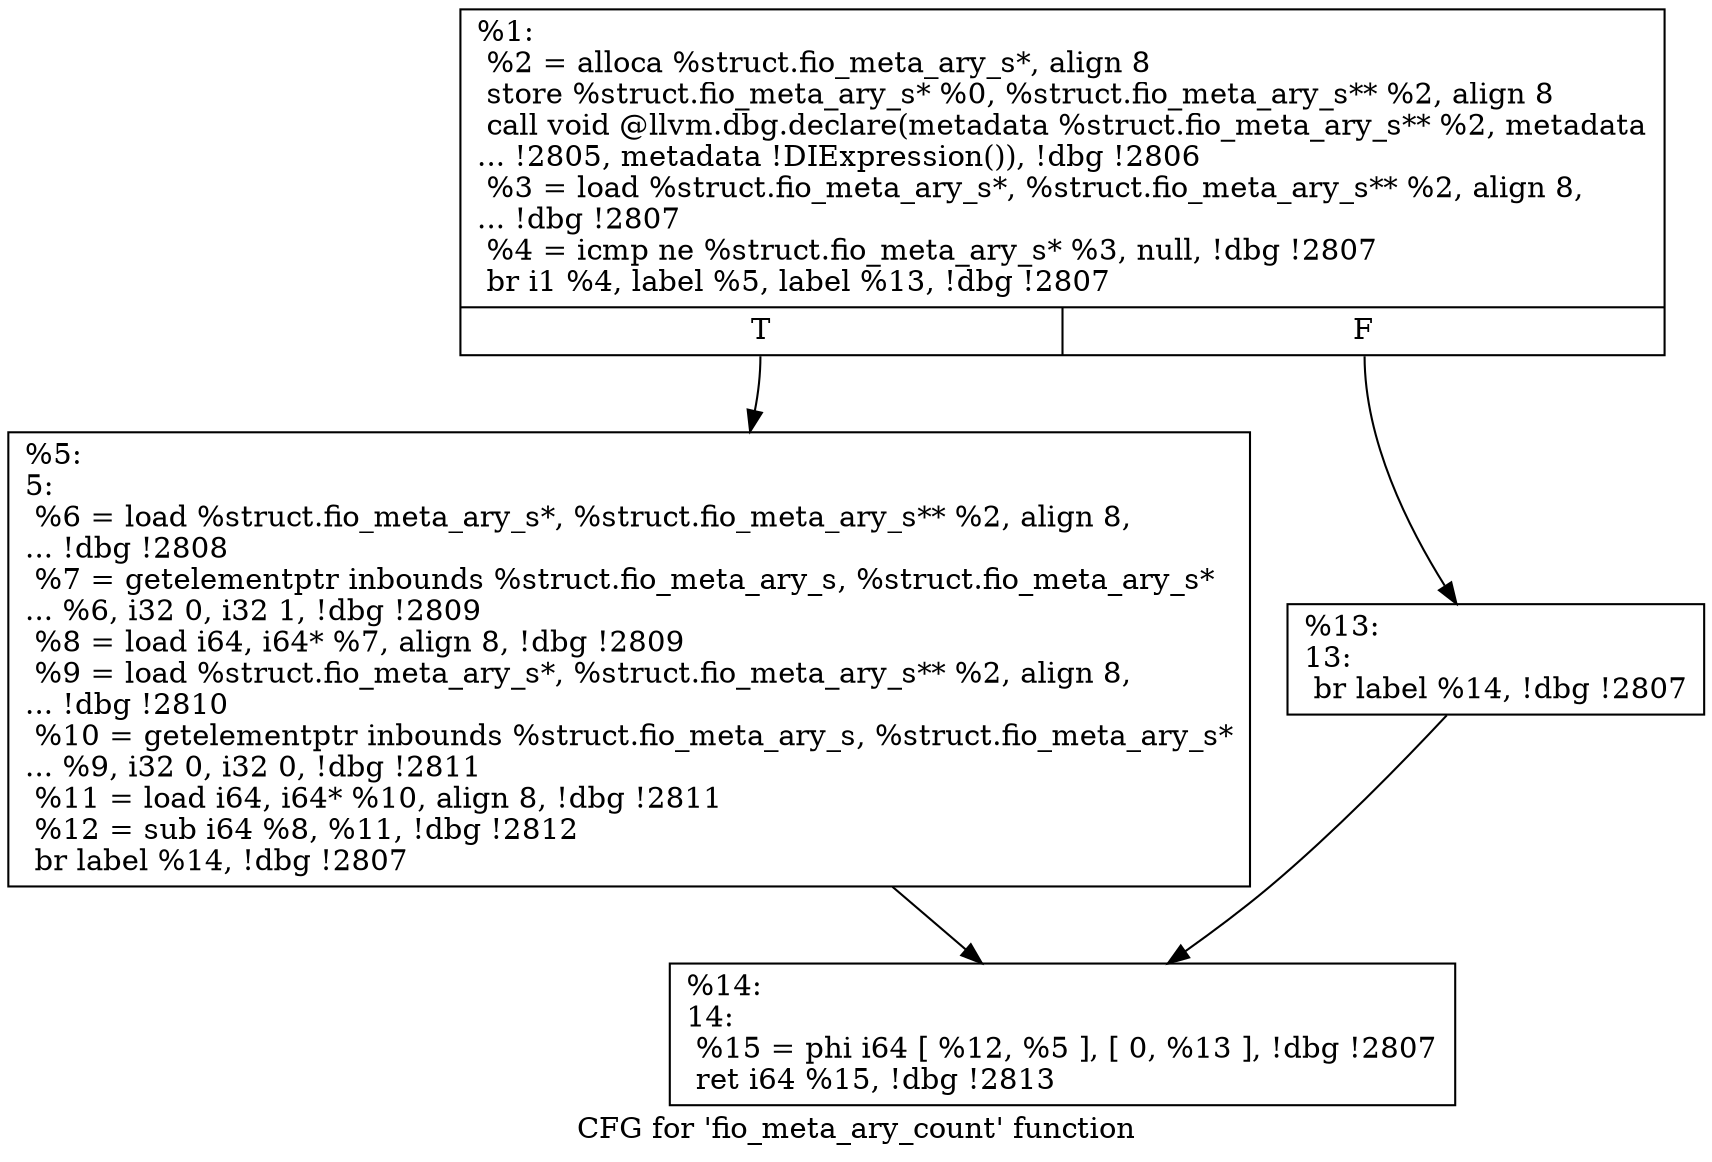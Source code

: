 digraph "CFG for 'fio_meta_ary_count' function" {
	label="CFG for 'fio_meta_ary_count' function";

	Node0x5568515056a0 [shape=record,label="{%1:\l  %2 = alloca %struct.fio_meta_ary_s*, align 8\l  store %struct.fio_meta_ary_s* %0, %struct.fio_meta_ary_s** %2, align 8\l  call void @llvm.dbg.declare(metadata %struct.fio_meta_ary_s** %2, metadata\l... !2805, metadata !DIExpression()), !dbg !2806\l  %3 = load %struct.fio_meta_ary_s*, %struct.fio_meta_ary_s** %2, align 8,\l... !dbg !2807\l  %4 = icmp ne %struct.fio_meta_ary_s* %3, null, !dbg !2807\l  br i1 %4, label %5, label %13, !dbg !2807\l|{<s0>T|<s1>F}}"];
	Node0x5568515056a0:s0 -> Node0x556851505c80;
	Node0x5568515056a0:s1 -> Node0x556851505cd0;
	Node0x556851505c80 [shape=record,label="{%5:\l5:                                                \l  %6 = load %struct.fio_meta_ary_s*, %struct.fio_meta_ary_s** %2, align 8,\l... !dbg !2808\l  %7 = getelementptr inbounds %struct.fio_meta_ary_s, %struct.fio_meta_ary_s*\l... %6, i32 0, i32 1, !dbg !2809\l  %8 = load i64, i64* %7, align 8, !dbg !2809\l  %9 = load %struct.fio_meta_ary_s*, %struct.fio_meta_ary_s** %2, align 8,\l... !dbg !2810\l  %10 = getelementptr inbounds %struct.fio_meta_ary_s, %struct.fio_meta_ary_s*\l... %9, i32 0, i32 0, !dbg !2811\l  %11 = load i64, i64* %10, align 8, !dbg !2811\l  %12 = sub i64 %8, %11, !dbg !2812\l  br label %14, !dbg !2807\l}"];
	Node0x556851505c80 -> Node0x556851505d20;
	Node0x556851505cd0 [shape=record,label="{%13:\l13:                                               \l  br label %14, !dbg !2807\l}"];
	Node0x556851505cd0 -> Node0x556851505d20;
	Node0x556851505d20 [shape=record,label="{%14:\l14:                                               \l  %15 = phi i64 [ %12, %5 ], [ 0, %13 ], !dbg !2807\l  ret i64 %15, !dbg !2813\l}"];
}
